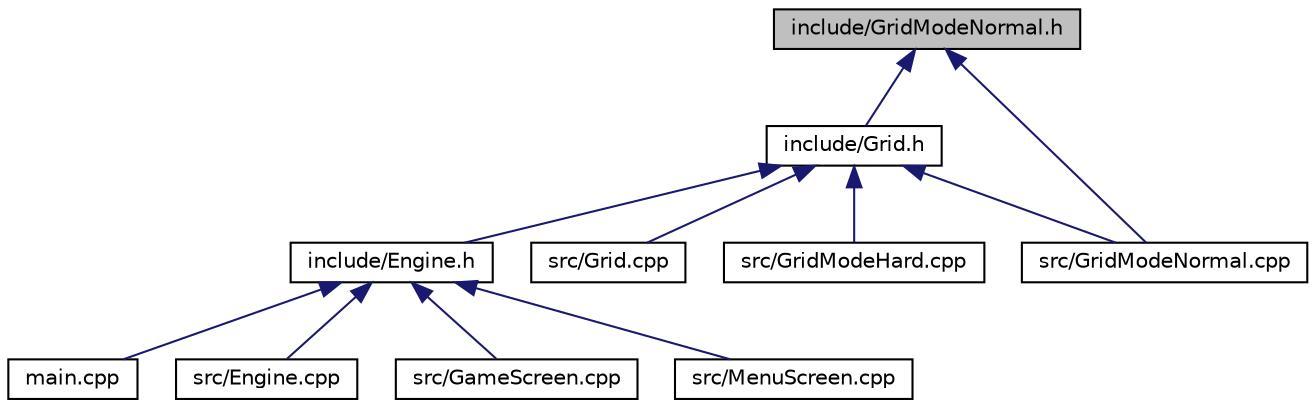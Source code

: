 digraph G
{
  edge [fontname="Helvetica",fontsize="10",labelfontname="Helvetica",labelfontsize="10"];
  node [fontname="Helvetica",fontsize="10",shape=record];
  Node1 [label="include/GridModeNormal.h",height=0.2,width=0.4,color="black", fillcolor="grey75", style="filled" fontcolor="black"];
  Node1 -> Node2 [dir="back",color="midnightblue",fontsize="10",style="solid"];
  Node2 [label="include/Grid.h",height=0.2,width=0.4,color="black", fillcolor="white", style="filled",URL="$_grid_8h.html"];
  Node2 -> Node3 [dir="back",color="midnightblue",fontsize="10",style="solid"];
  Node3 [label="include/Engine.h",height=0.2,width=0.4,color="black", fillcolor="white", style="filled",URL="$_engine_8h.html"];
  Node3 -> Node4 [dir="back",color="midnightblue",fontsize="10",style="solid"];
  Node4 [label="main.cpp",height=0.2,width=0.4,color="black", fillcolor="white", style="filled",URL="$main_8cpp.html"];
  Node3 -> Node5 [dir="back",color="midnightblue",fontsize="10",style="solid"];
  Node5 [label="src/Engine.cpp",height=0.2,width=0.4,color="black", fillcolor="white", style="filled",URL="$_engine_8cpp.html"];
  Node3 -> Node6 [dir="back",color="midnightblue",fontsize="10",style="solid"];
  Node6 [label="src/GameScreen.cpp",height=0.2,width=0.4,color="black", fillcolor="white", style="filled",URL="$_game_screen_8cpp.html"];
  Node3 -> Node7 [dir="back",color="midnightblue",fontsize="10",style="solid"];
  Node7 [label="src/MenuScreen.cpp",height=0.2,width=0.4,color="black", fillcolor="white", style="filled",URL="$_menu_screen_8cpp.html"];
  Node2 -> Node8 [dir="back",color="midnightblue",fontsize="10",style="solid"];
  Node8 [label="src/Grid.cpp",height=0.2,width=0.4,color="black", fillcolor="white", style="filled",URL="$_grid_8cpp.html"];
  Node2 -> Node9 [dir="back",color="midnightblue",fontsize="10",style="solid"];
  Node9 [label="src/GridModeHard.cpp",height=0.2,width=0.4,color="black", fillcolor="white", style="filled",URL="$_grid_mode_hard_8cpp.html"];
  Node2 -> Node10 [dir="back",color="midnightblue",fontsize="10",style="solid"];
  Node10 [label="src/GridModeNormal.cpp",height=0.2,width=0.4,color="black", fillcolor="white", style="filled",URL="$_grid_mode_normal_8cpp.html"];
  Node1 -> Node10 [dir="back",color="midnightblue",fontsize="10",style="solid"];
}
